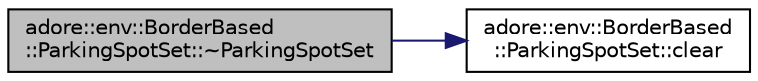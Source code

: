 digraph "adore::env::BorderBased::ParkingSpotSet::~ParkingSpotSet"
{
 // LATEX_PDF_SIZE
  edge [fontname="Helvetica",fontsize="10",labelfontname="Helvetica",labelfontsize="10"];
  node [fontname="Helvetica",fontsize="10",shape=record];
  rankdir="LR";
  Node1 [label="adore::env::BorderBased\l::ParkingSpotSet::~ParkingSpotSet",height=0.2,width=0.4,color="black", fillcolor="grey75", style="filled", fontcolor="black",tooltip=" "];
  Node1 -> Node2 [color="midnightblue",fontsize="10",style="solid",fontname="Helvetica"];
  Node2 [label="adore::env::BorderBased\l::ParkingSpotSet::clear",height=0.2,width=0.4,color="black", fillcolor="white", style="filled",URL="$classadore_1_1env_1_1BorderBased_1_1ParkingSpotSet.html#a23084913e42467f75e1508d6087de7f2",tooltip=" "];
}
